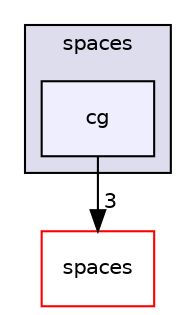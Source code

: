 digraph "cg" {
  compound=true
  node [ fontsize="10", fontname="Helvetica"];
  edge [ labelfontsize="10", labelfontname="Helvetica"];
  subgraph clusterdir_fe62bee8d14699a3a5ae3b8e2eff8751 {
    graph [ bgcolor="#ddddee", pencolor="black", label="spaces" fontname="Helvetica", fontsize="10", URL="dir_fe62bee8d14699a3a5ae3b8e2eff8751.html"]
  dir_152e88046be488b301d760724783d9ea [shape=box, label="cg", style="filled", fillcolor="#eeeeff", pencolor="black", URL="dir_152e88046be488b301d760724783d9ea.html"];
  }
  dir_c10f7938b13dcbddf851adbb235e7250 [shape=box label="spaces" fillcolor="white" style="filled" color="red" URL="dir_c10f7938b13dcbddf851adbb235e7250.html"];
  dir_152e88046be488b301d760724783d9ea->dir_c10f7938b13dcbddf851adbb235e7250 [headlabel="3", labeldistance=1.5 headhref="dir_000027_000007.html"];
}
